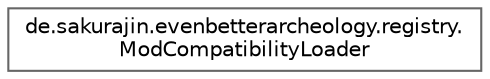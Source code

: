 digraph "Graphical Class Hierarchy"
{
 // LATEX_PDF_SIZE
  bgcolor="transparent";
  edge [fontname=Helvetica,fontsize=10,labelfontname=Helvetica,labelfontsize=10];
  node [fontname=Helvetica,fontsize=10,shape=box,height=0.2,width=0.4];
  rankdir="LR";
  Node0 [label="de.sakurajin.evenbetterarcheology.registry.\lModCompatibilityLoader",height=0.2,width=0.4,color="grey40", fillcolor="white", style="filled",URL="$classde_1_1sakurajin_1_1evenbetterarcheology_1_1registry_1_1ModCompatibilityLoader.html",tooltip="This class handles loading all compatibility stuff."];
}
